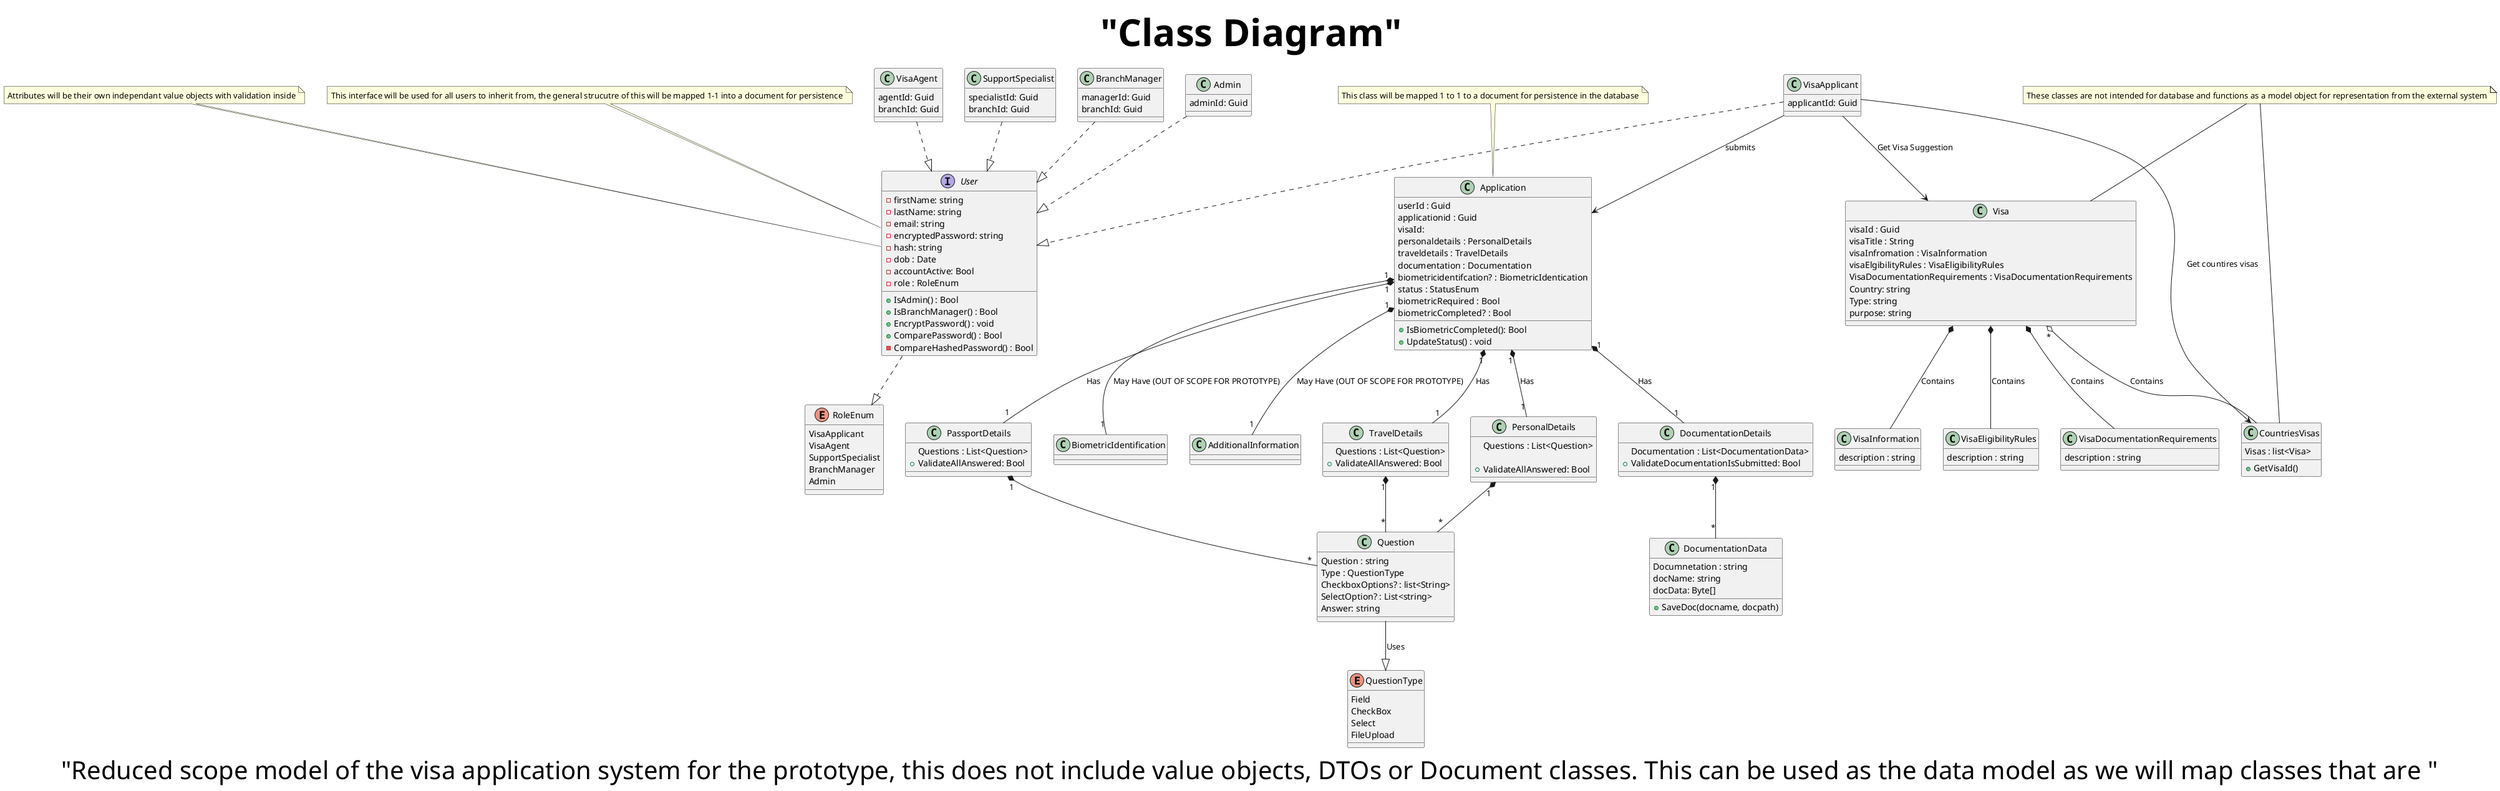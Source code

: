 @startuml
title <size:60> "Class Diagram"
caption <size:40> "Reduced scope model of the visa application system for the prototype, this does not include value objects, DTOs or Document classes. This can be used as the data model as we will map classes that are "
interface User {
    -firstName: string
    -lastName: string
    -email: string
    -encryptedPassword: string
    -hash: string
    -dob : Date
    -accountActive: Bool
    -role : RoleEnum

    +IsAdmin() : Bool
    +IsBranchManager() : Bool
    +EncryptPassword() : void
    +ComparePassword() : Bool
    -CompareHashedPassword() : Bool
}

note "Attributes will be their own independant value objects with validation inside" as note_user
note_user --> User: Note for User

note "This interface will be used for all users to inherit from, the general strucutre of this will be mapped 1-1 into a document for persistence" as note_user2
note_user2 --> User: Note for User


enum RoleEnum {
    VisaApplicant
    VisaAgent
    SupportSpecialist
    BranchManager
    Admin
}        

class VisaApplicant {
    applicantId: Guid
}

class VisaAgent {
    agentId: Guid
    branchId: Guid
}

class SupportSpecialist {
    specialistId: Guid
    branchId: Guid
}

class BranchManager {
    managerId: Guid
    branchId: Guid
}

class Admin {
    adminId: Guid
}

VisaApplicant ..|> User
VisaAgent ..|> User
SupportSpecialist ..|> User
BranchManager ..|> User
Admin ..|> User
User ..|> RoleEnum


class Application {
    userId : Guid
    applicationid : Guid
    visaId:
    personaldetails : PersonalDetails
    traveldetails : TravelDetails
    documentation : Documentation
    biometricidentifcation? : BiometricIdentication
    status : StatusEnum
    biometricRequired : Bool
    biometricCompleted? : Bool
    
    +IsBiometricCompleted(): Bool
    +UpdateStatus() : void
}

class PersonalDetails{
    Questions : List<Question>

    +ValidateAllAnswered: Bool
}

class TravelDetails{
    Questions : List<Question>
    +ValidateAllAnswered: Bool
}

class PassportDetails{
    Questions : List<Question>
    +ValidateAllAnswered: Bool
}

class DocumentationDetails{
    Documentation : List<DocumentationData>
    +ValidateDocumentationIsSubmitted: Bool
}


class BiometricIdentification{

}

class AdditionalInformation {

}

class Question{
    Question : string
    Type : QuestionType
    CheckboxOptions? : list<String>
    SelectOption? : List<string>
    Answer: string
}

class DocumentationData{
    Documnetation : string
    docName: string
    docData: Byte[] 

    +SaveDoc(docname, docpath)
}

enum QuestionType{
    Field
    CheckBox
    Select
    FileUpload
}

Application "1" *-- "1" PersonalDetails: Has
Application "1" *-- "1" TravelDetails: Has
Application "1" *-- "1" PassportDetails: Has
Application "1" *-- "1" DocumentationDetails: Has
Application "1" *-- "1" BiometricIdentification: May Have (OUT OF SCOPE FOR PROTOTYPE)
Application "1" *-- "1" AdditionalInformation: May Have (OUT OF SCOPE FOR PROTOTYPE)

PersonalDetails "1" *-- "*" Question
TravelDetails "1" *-- "*" Question
PassportDetails "1" *-- "*" Question
DocumentationDetails "1" *-- "*" DocumentationData

Question --|> QuestionType: Uses 

note "This class will be mapped 1 to 1 to a document for persistence in the database" as note_Application
note_Application --> Application

Class Visa {
 visaId : Guid
 visaTitle : String
 visaInfromation : VisaInformation
 visaElgibilityRules : VisaEligibilityRules
 VisaDocumentationRequirements : VisaDocumentationRequirements
 Country: string
 Type: string
 purpose: string
}

Class VisaInformation{
    description : string
}

Class VisaEligibilityRules{
    description : string
}

Class VisaDocumentationRequirements{
    description : string
}


Visa *-- VisaInformation: Contains
Visa *-- VisaEligibilityRules: Contains
Visa *-- VisaDocumentationRequirements: Contains


class CountriesVisas{
    Visas : list<Visa>

    +GetVisaId()
}

 Visa "*" o-- CountriesVisas: Contains

'Class Association
VisaApplicant --> Application : "submits"
VisaApplicant --> Visa : "Get Visa Suggestion"
VisaApplicant --> CountriesVisas : "Get countires visas"


note "These classes are not intended for database and functions as a model object for representation from the external system" as note_Visas
note_Visas -- Visa
note_Visas -- CountriesVisas
@enduml
